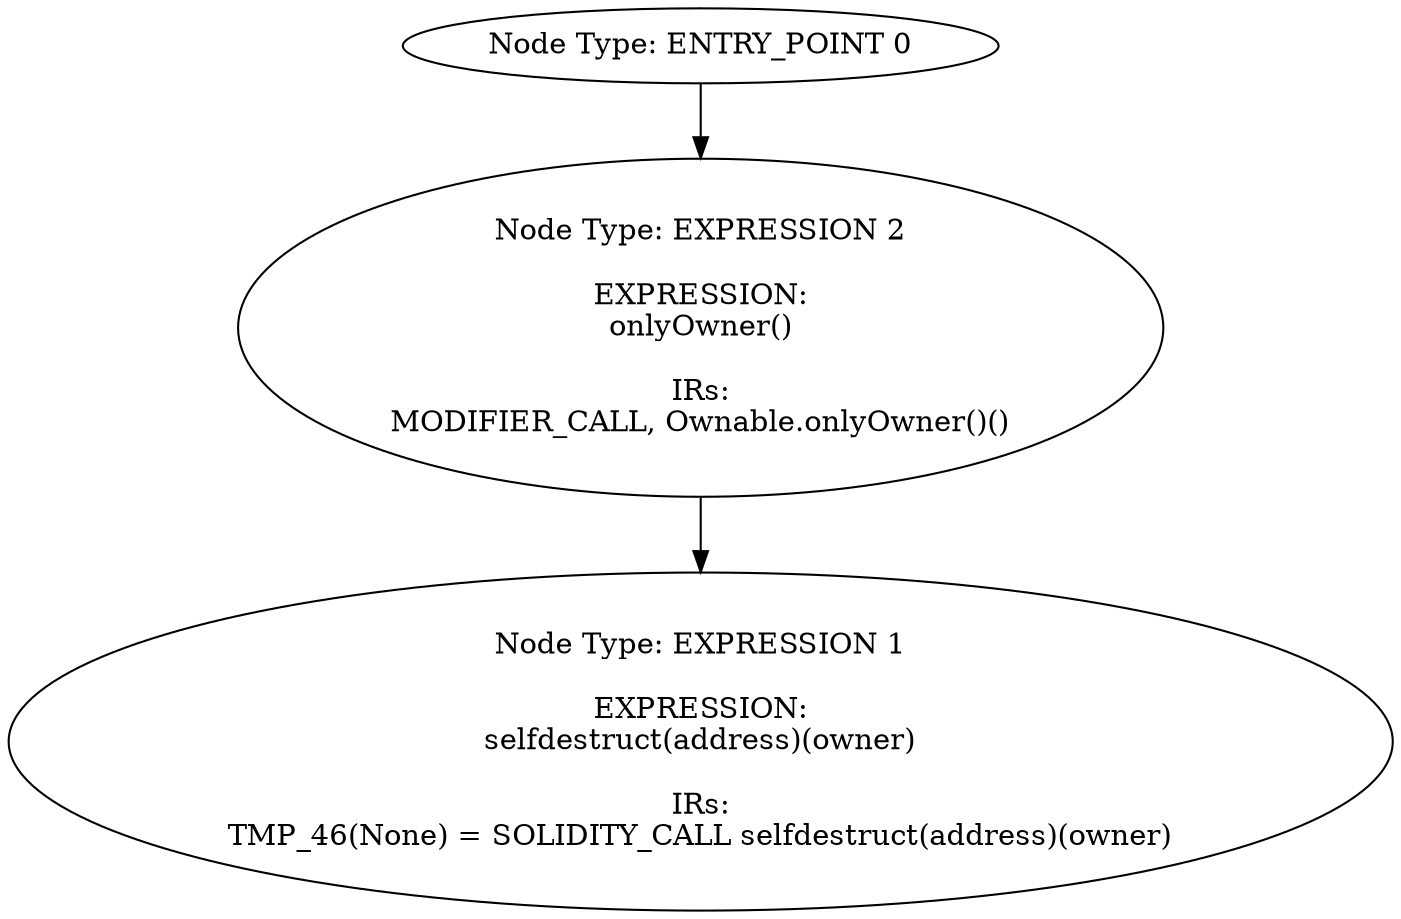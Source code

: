 digraph{
0[label="Node Type: ENTRY_POINT 0
"];
0->2;
1[label="Node Type: EXPRESSION 1

EXPRESSION:
selfdestruct(address)(owner)

IRs:
TMP_46(None) = SOLIDITY_CALL selfdestruct(address)(owner)"];
2[label="Node Type: EXPRESSION 2

EXPRESSION:
onlyOwner()

IRs:
MODIFIER_CALL, Ownable.onlyOwner()()"];
2->1;
}
